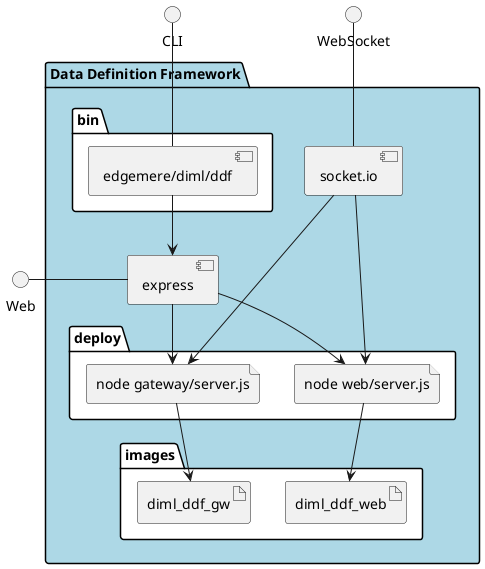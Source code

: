@startuml
  interface CLI
  interface Web
  interface WebSocket
package "Data Definition Framework" #lightblue {
  component express as REST
  component socket.io as socket
  folder bin #ffffff {
    component "edgemere/diml/ddf" as binName
  }
  binName --> REST

  folder deploy #ffffff {
  
    file "node web/server.js" as web_container
    REST --> web_container
    socket ---> web_container
  
    file "node gateway/server.js" as gateway_container
    REST --> gateway_container
    socket ---> gateway_container
  
  }
  folder images #ffffff {
  
      artifact diml_ddf_web
      web_container --> diml_ddf_web
    
      artifact diml_ddf_gw
      gateway_container --> diml_ddf_gw
    
  }
}
CLI -- binName
Web - REST
WebSocket -- socket

@enduml
